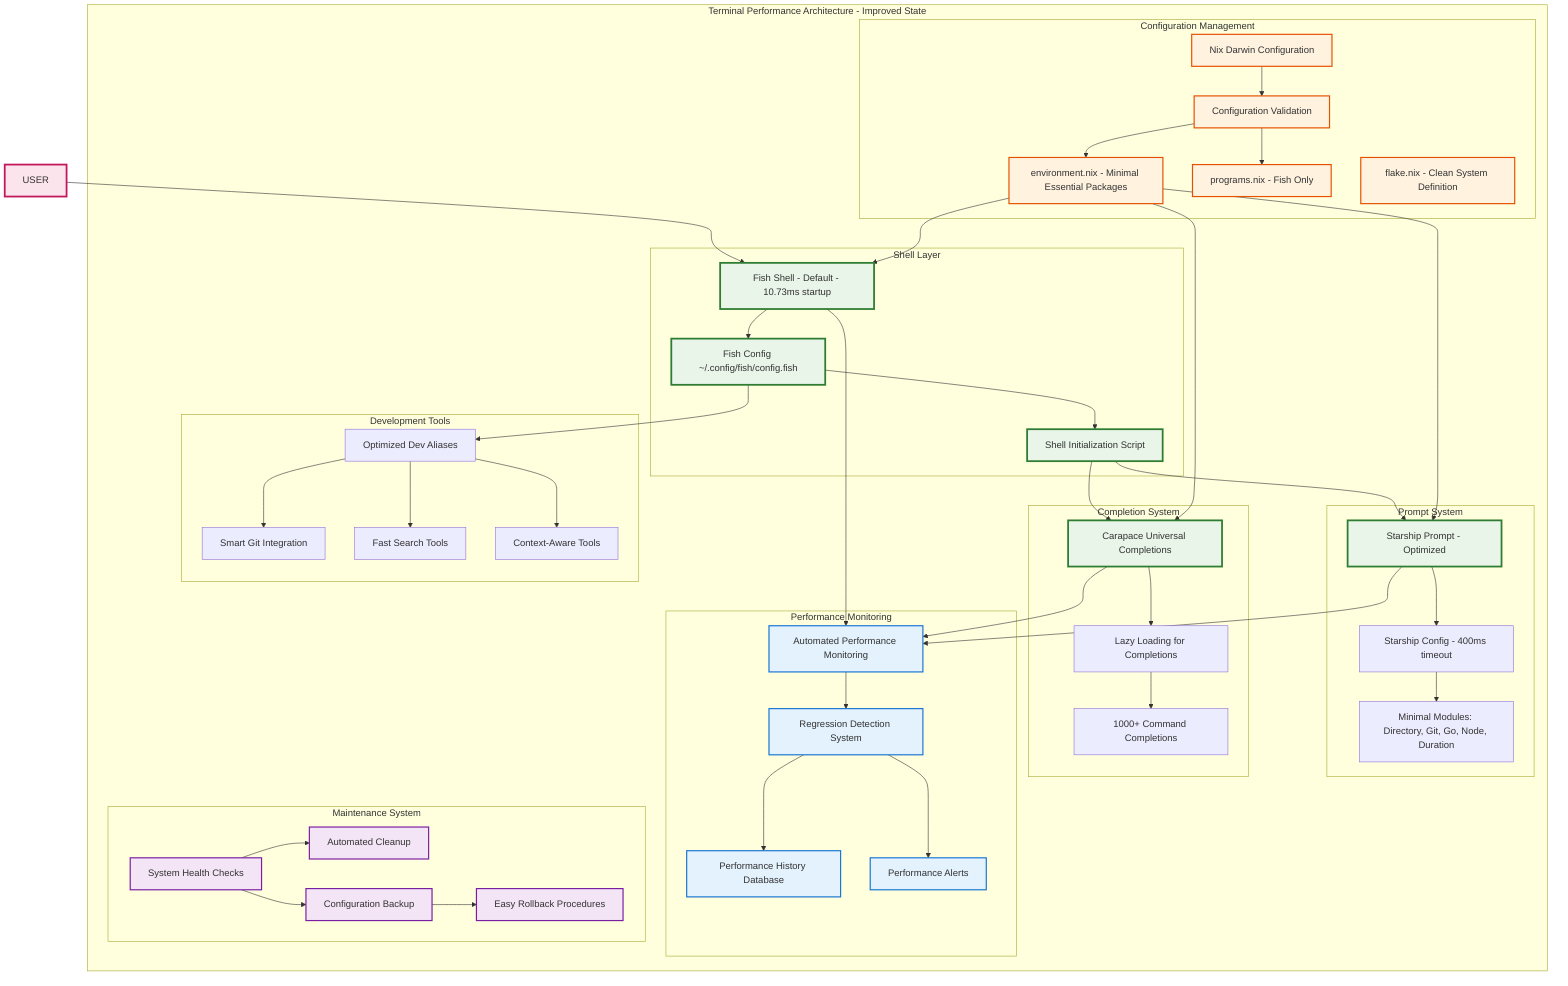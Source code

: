 graph TB
    subgraph "Terminal Performance Architecture - Improved State"
        subgraph "Shell Layer"
            FISH[Fish Shell - Default - 10.73ms startup]
            FISH_CONFIG[Fish Config ~/.config/fish/config.fish]
            SHELL_INIT[Shell Initialization Script]
        end
        
        subgraph "Prompt System"
            STARSHIP[Starship Prompt - Optimized]
            STARSHIP_CONFIG[Starship Config - 400ms timeout]
            PROMPT_MODULES[Minimal Modules: Directory, Git, Go, Node, Duration]
        end
        
        subgraph "Completion System"
            CARAPACE[Carapace Universal Completions]
            CARAPACE_COMPLETIONS[1000+ Command Completions]
            LAZY_LOADING[Lazy Loading for Completions]
        end
        
        subgraph "Configuration Management"
            NIX_DARWIN[Nix Darwin Configuration]
            NIX_ENVIRONMENT[environment.nix - Minimal Essential Packages]
            NIX_PROGRAMS[programs.nix - Fish Only]
            NIX_FLAKE[flake.nix - Clean System Definition]
            CONFIG_VALIDATION[Configuration Validation]
        end
        
        subgraph "Performance Monitoring"
            AUTOMATED_MONITORING[Automated Performance Monitoring]
            REGRESSION_DETECTION[Regression Detection System]
            PERFORMANCE_HISTORY[Performance History Database]
            ALERTS[Performance Alerts]
        end
        
        subgraph "Development Tools"
            OPTIMIZED_ALIASES[Optimized Dev Aliases]
            SMART_GIT[Smart Git Integration]
            FAST_SEARCH[Fast Search Tools]
            CONTEXT_AWARE[Context-Aware Tools]
        end
        
        subgraph "Maintenance System"
            HEALTH_CHECK[System Health Checks]
            AUTO_CLEANUP[Automated Cleanup]
            BACKUP_SYSTEM[Configuration Backup]
            ROLLBACK[Easy Rollback Procedures]
        end
    end
    
    %% Optimized Flow
    USER --> FISH
    FISH --> FISH_CONFIG
    FISH_CONFIG --> SHELL_INIT
    SHELL_INIT --> CARAPACE
    SHELL_INIT --> STARSHIP
    
    %% Lazy Loading
    CARAPACE --> LAZY_LOADING
    LAZY_LOADING --> CARAPACE_COMPLETIONS
    
    %% Configuration Flow
    NIX_DARWIN --> CONFIG_VALIDATION
    CONFIG_VALIDATION --> NIX_ENVIRONMENT
    CONFIG_VALIDATION --> NIX_PROGRAMS
    NIX_ENVIRONMENT --> FISH
    NIX_ENVIRONMENT --> CARAPACE
    NIX_ENVIRONMENT --> STARSHIP
    
    %% Prompt System
    STARSHIP --> STARSHIP_CONFIG
    STARSHIP_CONFIG --> PROMPT_MODULES
    
    %% Performance Monitoring
    AUTOMATED_MONITORING --> REGRESSION_DETECTION
    REGRESSION_DETECTION --> PERFORMANCE_HISTORY
    REGRESSION_DETECTION --> ALERTS
    
    %% Development Integration
    FISH_CONFIG --> OPTIMIZED_ALIASES
    OPTIMIZED_ALIASES --> SMART_GIT
    OPTIMIZED_ALIASES --> FAST_SEARCH
    OPTIMIZED_ALIASES --> CONTEXT_AWARE
    
    %% Maintenance System
    HEALTH_CHECK --> AUTO_CLEANUP
    HEALTH_CHECK --> BACKUP_SYSTEM
    BACKUP_SYSTEM --> ROLLBACK
    
    %% Monitoring Integration
    FISH --> AUTOMATED_MONITORING
    STARSHIP --> AUTOMATED_MONITORING
    CARAPACE --> AUTOMATED_MONITORING
    
    %% Styling
    classDef optimized fill:#e8f5e8,stroke:#2e7d32,stroke-width:3px
    classDef config fill:#fff3e0,stroke:#e65100,stroke-width:2px
    classDef monitoring fill:#e3f2fd,stroke:#1976d2,stroke-width:2px
    classDef maintenance fill:#f3e5f5,stroke:#7b1fa2,stroke-width:2px
    classDef user fill:#fce4ec,stroke:#c2185b,stroke-width:3px
    
    class FISH,FISH_CONFIG,CARAPACE,STARSHIP,SHELL_INIT optimized
    class NIX_DARWIN,NIX_ENVIRONMENT,NIX_PROGRAMS,NIX_FLAKE,CONFIG_VALIDATION config
    class AUTOMATED_MONITORING,REGRESSION_DETECTION,PERFORMANCE_HISTORY,ALERTS monitoring
    class HEALTH_CHECK,AUTO_CLEANUP,BACKUP_SYSTEM,ROLLBACK maintenance
    class USER user